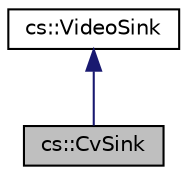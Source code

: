 digraph "cs::CvSink"
{
  edge [fontname="Helvetica",fontsize="10",labelfontname="Helvetica",labelfontsize="10"];
  node [fontname="Helvetica",fontsize="10",shape=record];
  Node1 [label="cs::CvSink",height=0.2,width=0.4,color="black", fillcolor="grey75", style="filled", fontcolor="black"];
  Node2 -> Node1 [dir="back",color="midnightblue",fontsize="10",style="solid",fontname="Helvetica"];
  Node2 [label="cs::VideoSink",height=0.2,width=0.4,color="black", fillcolor="white", style="filled",URL="$classcs_1_1VideoSink.html",tooltip="A sink for video that accepts a sequence of frames. "];
}
